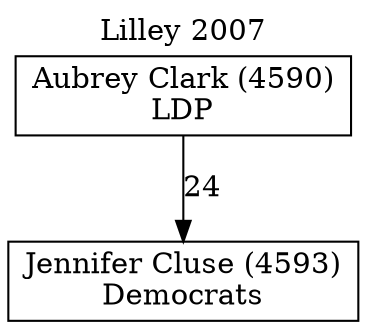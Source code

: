 // House preference flow
digraph "Jennifer Cluse (4593)_Lilley_2007" {
	graph [label="Lilley 2007" labelloc=t mclimit=10]
	node [shape=box]
	"Jennifer Cluse (4593)" [label="Jennifer Cluse (4593)
Democrats"]
	"Aubrey Clark (4590)" [label="Aubrey Clark (4590)
LDP"]
	"Aubrey Clark (4590)" -> "Jennifer Cluse (4593)" [label=24]
}
